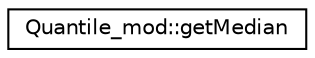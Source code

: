 digraph "Graphical Class Hierarchy"
{
 // LATEX_PDF_SIZE
  edge [fontname="Helvetica",fontsize="10",labelfontname="Helvetica",labelfontsize="10"];
  node [fontname="Helvetica",fontsize="10",shape=record];
  rankdir="LR";
  Node0 [label="Quantile_mod::getMedian",height=0.2,width=0.4,color="black", fillcolor="white", style="filled",URL="$interfaceQuantile__mod_1_1getMedian.html",tooltip="Return the median of the input vector."];
}
